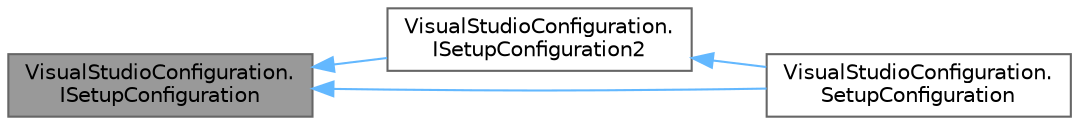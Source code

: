 digraph "VisualStudioConfiguration.ISetupConfiguration"
{
 // LATEX_PDF_SIZE
  bgcolor="transparent";
  edge [fontname=Helvetica,fontsize=10,labelfontname=Helvetica,labelfontsize=10];
  node [fontname=Helvetica,fontsize=10,shape=box,height=0.2,width=0.4];
  rankdir="LR";
  Node1 [id="Node000001",label="VisualStudioConfiguration.\lISetupConfiguration",height=0.2,width=0.4,color="gray40", fillcolor="grey60", style="filled", fontcolor="black",tooltip=" "];
  Node1 -> Node2 [id="edge7_Node000001_Node000002",dir="back",color="steelblue1",style="solid",tooltip=" "];
  Node2 [id="Node000002",label="VisualStudioConfiguration.\lISetupConfiguration2",height=0.2,width=0.4,color="gray40", fillcolor="white", style="filled",URL="$interface_visual_studio_configuration_1_1_i_setup_configuration2.html",tooltip=" "];
  Node2 -> Node3 [id="edge8_Node000002_Node000003",dir="back",color="steelblue1",style="solid",tooltip=" "];
  Node3 [id="Node000003",label="VisualStudioConfiguration.\lSetupConfiguration",height=0.2,width=0.4,color="gray40", fillcolor="white", style="filled",URL="$interface_visual_studio_configuration_1_1_setup_configuration.html",tooltip=" "];
  Node1 -> Node3 [id="edge9_Node000001_Node000003",dir="back",color="steelblue1",style="solid",tooltip=" "];
}
